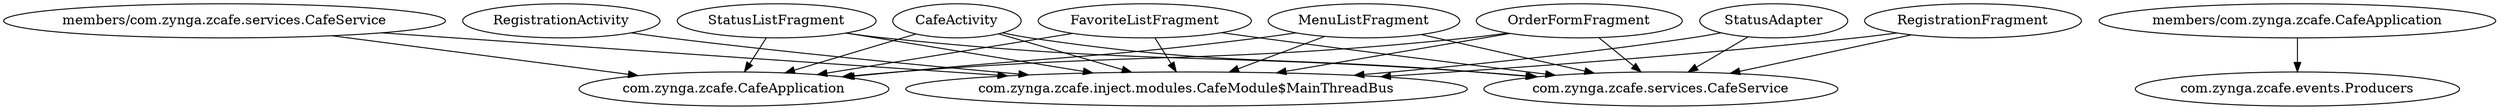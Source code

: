digraph G1 {
  concentrate = true;
  n2 [label="com.zynga.zcafe.inject.modules.CafeModule$MainThreadBus"];
  CafeActivity -> n2;
  n3 [label="com.zynga.zcafe.CafeApplication"];
  CafeActivity -> n3;
  n4 [label="com.zynga.zcafe.services.CafeService"];
  CafeActivity -> n4;
  FavoriteListFragment -> n2;
  FavoriteListFragment -> n3;
  FavoriteListFragment -> n4;
  MenuListFragment -> n2;
  MenuListFragment -> n3;
  MenuListFragment -> n4;
  OrderFormFragment -> n2;
  OrderFormFragment -> n3;
  OrderFormFragment -> n4;
  RegistrationActivity -> n2;
  RegistrationFragment -> n2;
  RegistrationFragment -> n4;
  StatusAdapter -> n2;
  StatusAdapter -> n4;
  StatusListFragment -> n2;
  StatusListFragment -> n3;
  StatusListFragment -> n4;
  n5 [label="members/com.zynga.zcafe.CafeApplication"];
  n6 [label="com.zynga.zcafe.events.Producers"];
  n5 -> n6;
  n7 [label="members/com.zynga.zcafe.services.CafeService"];
  n7 -> n3;
  n7 -> n2;
}
